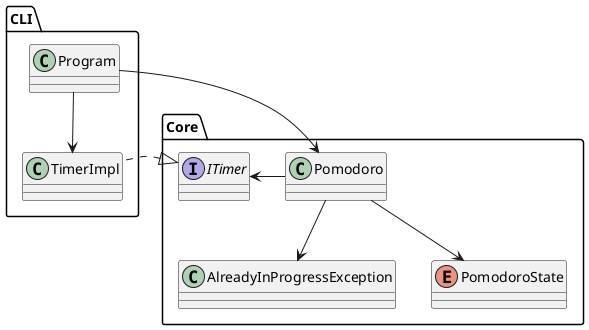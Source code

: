 ﻿@startuml
namespace Core {
    class Pomodoro
    class AlreadyInProgressException
    enum PomodoroState 
    interface ITimer


    Pomodoro -l> ITimer
    Pomodoro --> PomodoroState
    Pomodoro --> AlreadyInProgressException
}

namespace CLI {
    class TimerImpl implements Core.ITimer
    class Program 
    
    Program --> Core.Pomodoro
    Program --> TimerImpl
}



@enduml